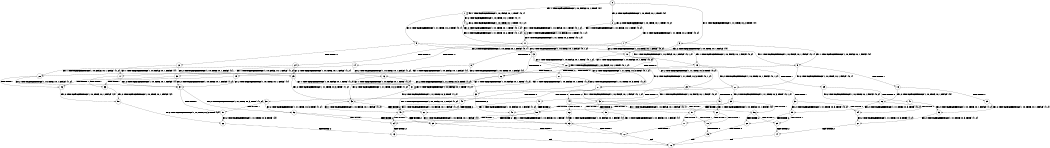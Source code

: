 digraph BCG {
size = "7, 10.5";
center = TRUE;
node [shape = circle];
0 [peripheries = 2];
0 -> 1 [label = "EX !1 !ATOMIC_EXCH_BRANCH (1, +0, FALSE, +0, 1, TRUE) !{0}"];
0 -> 2 [label = "EX !2 !ATOMIC_EXCH_BRANCH (1, +0, TRUE, +0, 1, TRUE) !{0}"];
0 -> 3 [label = "EX !0 !ATOMIC_EXCH_BRANCH (1, +1, TRUE, +0, 2, TRUE) !{0}"];
1 -> 4 [label = "EX !2 !ATOMIC_EXCH_BRANCH (1, +0, TRUE, +0, 1, TRUE) !{0, 1}"];
1 -> 5 [label = "EX !0 !ATOMIC_EXCH_BRANCH (1, +1, TRUE, +0, 2, TRUE) !{0, 1}"];
1 -> 1 [label = "EX !1 !ATOMIC_EXCH_BRANCH (1, +0, FALSE, +0, 1, TRUE) !{0, 1}"];
2 -> 6 [label = "EX !1 !ATOMIC_EXCH_BRANCH (1, +0, FALSE, +0, 1, TRUE) !{0, 2}"];
2 -> 7 [label = "EX !0 !ATOMIC_EXCH_BRANCH (1, +1, TRUE, +0, 2, TRUE) !{0, 2}"];
2 -> 2 [label = "EX !2 !ATOMIC_EXCH_BRANCH (1, +0, TRUE, +0, 1, TRUE) !{0, 2}"];
3 -> 8 [label = "TERMINATE !0"];
3 -> 9 [label = "EX !1 !ATOMIC_EXCH_BRANCH (1, +0, FALSE, +0, 1, FALSE) !{0}"];
3 -> 10 [label = "EX !2 !ATOMIC_EXCH_BRANCH (1, +0, TRUE, +0, 1, FALSE) !{0}"];
4 -> 11 [label = "EX !0 !ATOMIC_EXCH_BRANCH (1, +1, TRUE, +0, 2, TRUE) !{0, 1, 2}"];
4 -> 4 [label = "EX !2 !ATOMIC_EXCH_BRANCH (1, +0, TRUE, +0, 1, TRUE) !{0, 1, 2}"];
4 -> 6 [label = "EX !1 !ATOMIC_EXCH_BRANCH (1, +0, FALSE, +0, 1, TRUE) !{0, 1, 2}"];
5 -> 12 [label = "TERMINATE !0"];
5 -> 13 [label = "EX !2 !ATOMIC_EXCH_BRANCH (1, +0, TRUE, +0, 1, FALSE) !{0, 1}"];
5 -> 9 [label = "EX !1 !ATOMIC_EXCH_BRANCH (1, +0, FALSE, +0, 1, FALSE) !{0, 1}"];
6 -> 11 [label = "EX !0 !ATOMIC_EXCH_BRANCH (1, +1, TRUE, +0, 2, TRUE) !{0, 1, 2}"];
6 -> 4 [label = "EX !2 !ATOMIC_EXCH_BRANCH (1, +0, TRUE, +0, 1, TRUE) !{0, 1, 2}"];
6 -> 6 [label = "EX !1 !ATOMIC_EXCH_BRANCH (1, +0, FALSE, +0, 1, TRUE) !{0, 1, 2}"];
7 -> 14 [label = "TERMINATE !0"];
7 -> 15 [label = "EX !1 !ATOMIC_EXCH_BRANCH (1, +0, FALSE, +0, 1, FALSE) !{0, 2}"];
7 -> 10 [label = "EX !2 !ATOMIC_EXCH_BRANCH (1, +0, TRUE, +0, 1, FALSE) !{0, 2}"];
8 -> 16 [label = "EX !2 !ATOMIC_EXCH_BRANCH (1, +0, TRUE, +0, 1, FALSE) !{1}"];
8 -> 17 [label = "EX !1 !ATOMIC_EXCH_BRANCH (1, +0, FALSE, +0, 1, FALSE) !{1}"];
9 -> 18 [label = "TERMINATE !1"];
9 -> 19 [label = "TERMINATE !0"];
9 -> 20 [label = "EX !2 !ATOMIC_EXCH_BRANCH (1, +0, TRUE, +0, 1, FALSE) !{0, 1}"];
10 -> 21 [label = "TERMINATE !0"];
10 -> 22 [label = "EX !1 !ATOMIC_EXCH_BRANCH (1, +0, FALSE, +0, 1, TRUE) !{0, 2}"];
10 -> 23 [label = "EX !2 !ATOMIC_EXCH_BRANCH (1, +1, TRUE, +0, 3, TRUE) !{0, 2}"];
11 -> 24 [label = "TERMINATE !0"];
11 -> 13 [label = "EX !2 !ATOMIC_EXCH_BRANCH (1, +0, TRUE, +0, 1, FALSE) !{0, 1, 2}"];
11 -> 15 [label = "EX !1 !ATOMIC_EXCH_BRANCH (1, +0, FALSE, +0, 1, FALSE) !{0, 1, 2}"];
12 -> 25 [label = "EX !2 !ATOMIC_EXCH_BRANCH (1, +0, TRUE, +0, 1, FALSE) !{1}"];
12 -> 17 [label = "EX !1 !ATOMIC_EXCH_BRANCH (1, +0, FALSE, +0, 1, FALSE) !{1}"];
13 -> 26 [label = "TERMINATE !0"];
13 -> 27 [label = "EX !2 !ATOMIC_EXCH_BRANCH (1, +1, TRUE, +0, 3, TRUE) !{0, 1, 2}"];
13 -> 22 [label = "EX !1 !ATOMIC_EXCH_BRANCH (1, +0, FALSE, +0, 1, TRUE) !{0, 1, 2}"];
14 -> 28 [label = "EX !1 !ATOMIC_EXCH_BRANCH (1, +0, FALSE, +0, 1, FALSE) !{1, 2}"];
14 -> 16 [label = "EX !2 !ATOMIC_EXCH_BRANCH (1, +0, TRUE, +0, 1, FALSE) !{1, 2}"];
15 -> 29 [label = "TERMINATE !1"];
15 -> 30 [label = "TERMINATE !0"];
15 -> 20 [label = "EX !2 !ATOMIC_EXCH_BRANCH (1, +0, TRUE, +0, 1, FALSE) !{0, 1, 2}"];
16 -> 31 [label = "EX !1 !ATOMIC_EXCH_BRANCH (1, +0, FALSE, +0, 1, TRUE) !{1, 2}"];
16 -> 32 [label = "EX !2 !ATOMIC_EXCH_BRANCH (1, +1, TRUE, +0, 3, TRUE) !{1, 2}"];
17 -> 33 [label = "TERMINATE !1"];
17 -> 34 [label = "EX !2 !ATOMIC_EXCH_BRANCH (1, +0, TRUE, +0, 1, FALSE) !{1}"];
18 -> 35 [label = "TERMINATE !0"];
18 -> 36 [label = "EX !2 !ATOMIC_EXCH_BRANCH (1, +0, TRUE, +0, 1, FALSE) !{0}"];
19 -> 33 [label = "TERMINATE !1"];
19 -> 34 [label = "EX !2 !ATOMIC_EXCH_BRANCH (1, +0, TRUE, +0, 1, FALSE) !{1}"];
20 -> 37 [label = "TERMINATE !1"];
20 -> 38 [label = "TERMINATE !0"];
20 -> 39 [label = "EX !2 !ATOMIC_EXCH_BRANCH (1, +1, TRUE, +0, 3, TRUE) !{0, 1, 2}"];
21 -> 31 [label = "EX !1 !ATOMIC_EXCH_BRANCH (1, +0, FALSE, +0, 1, TRUE) !{1, 2}"];
21 -> 32 [label = "EX !2 !ATOMIC_EXCH_BRANCH (1, +1, TRUE, +0, 3, TRUE) !{1, 2}"];
22 -> 26 [label = "TERMINATE !0"];
22 -> 27 [label = "EX !2 !ATOMIC_EXCH_BRANCH (1, +1, TRUE, +0, 3, TRUE) !{0, 1, 2}"];
22 -> 22 [label = "EX !1 !ATOMIC_EXCH_BRANCH (1, +0, FALSE, +0, 1, TRUE) !{0, 1, 2}"];
23 -> 40 [label = "TERMINATE !2"];
23 -> 41 [label = "TERMINATE !0"];
23 -> 42 [label = "EX !1 !ATOMIC_EXCH_BRANCH (1, +0, FALSE, +0, 1, FALSE) !{0, 2}"];
24 -> 25 [label = "EX !2 !ATOMIC_EXCH_BRANCH (1, +0, TRUE, +0, 1, FALSE) !{1, 2}"];
24 -> 28 [label = "EX !1 !ATOMIC_EXCH_BRANCH (1, +0, FALSE, +0, 1, FALSE) !{1, 2}"];
25 -> 43 [label = "EX !2 !ATOMIC_EXCH_BRANCH (1, +1, TRUE, +0, 3, TRUE) !{1, 2}"];
25 -> 31 [label = "EX !1 !ATOMIC_EXCH_BRANCH (1, +0, FALSE, +0, 1, TRUE) !{1, 2}"];
26 -> 43 [label = "EX !2 !ATOMIC_EXCH_BRANCH (1, +1, TRUE, +0, 3, TRUE) !{1, 2}"];
26 -> 31 [label = "EX !1 !ATOMIC_EXCH_BRANCH (1, +0, FALSE, +0, 1, TRUE) !{1, 2}"];
27 -> 44 [label = "TERMINATE !2"];
27 -> 45 [label = "TERMINATE !0"];
27 -> 42 [label = "EX !1 !ATOMIC_EXCH_BRANCH (1, +0, FALSE, +0, 1, FALSE) !{0, 1, 2}"];
28 -> 46 [label = "TERMINATE !1"];
28 -> 34 [label = "EX !2 !ATOMIC_EXCH_BRANCH (1, +0, TRUE, +0, 1, FALSE) !{1, 2}"];
29 -> 47 [label = "TERMINATE !0"];
29 -> 36 [label = "EX !2 !ATOMIC_EXCH_BRANCH (1, +0, TRUE, +0, 1, FALSE) !{0, 2}"];
30 -> 46 [label = "TERMINATE !1"];
30 -> 34 [label = "EX !2 !ATOMIC_EXCH_BRANCH (1, +0, TRUE, +0, 1, FALSE) !{1, 2}"];
31 -> 43 [label = "EX !2 !ATOMIC_EXCH_BRANCH (1, +1, TRUE, +0, 3, TRUE) !{1, 2}"];
31 -> 31 [label = "EX !1 !ATOMIC_EXCH_BRANCH (1, +0, FALSE, +0, 1, TRUE) !{1, 2}"];
32 -> 48 [label = "TERMINATE !2"];
32 -> 49 [label = "EX !1 !ATOMIC_EXCH_BRANCH (1, +0, FALSE, +0, 1, FALSE) !{1, 2}"];
33 -> 50 [label = "EX !2 !ATOMIC_EXCH_BRANCH (1, +0, TRUE, +0, 1, FALSE) !{2}"];
34 -> 51 [label = "TERMINATE !1"];
34 -> 52 [label = "EX !2 !ATOMIC_EXCH_BRANCH (1, +1, TRUE, +0, 3, TRUE) !{1, 2}"];
35 -> 53 [label = "EX !2 !ATOMIC_EXCH_BRANCH (1, +0, TRUE, +0, 1, FALSE) !{1, 2}"];
36 -> 54 [label = "TERMINATE !0"];
36 -> 55 [label = "EX !2 !ATOMIC_EXCH_BRANCH (1, +1, TRUE, +0, 3, TRUE) !{0, 2}"];
37 -> 54 [label = "TERMINATE !0"];
37 -> 55 [label = "EX !2 !ATOMIC_EXCH_BRANCH (1, +1, TRUE, +0, 3, TRUE) !{0, 2}"];
38 -> 51 [label = "TERMINATE !1"];
38 -> 52 [label = "EX !2 !ATOMIC_EXCH_BRANCH (1, +1, TRUE, +0, 3, TRUE) !{1, 2}"];
39 -> 56 [label = "TERMINATE !1"];
39 -> 57 [label = "TERMINATE !2"];
39 -> 58 [label = "TERMINATE !0"];
40 -> 59 [label = "TERMINATE !0"];
40 -> 60 [label = "EX !1 !ATOMIC_EXCH_BRANCH (1, +0, FALSE, +0, 1, FALSE) !{0}"];
41 -> 48 [label = "TERMINATE !2"];
41 -> 49 [label = "EX !1 !ATOMIC_EXCH_BRANCH (1, +0, FALSE, +0, 1, FALSE) !{1, 2}"];
42 -> 56 [label = "TERMINATE !1"];
42 -> 57 [label = "TERMINATE !2"];
42 -> 58 [label = "TERMINATE !0"];
43 -> 61 [label = "TERMINATE !2"];
43 -> 49 [label = "EX !1 !ATOMIC_EXCH_BRANCH (1, +0, FALSE, +0, 1, FALSE) !{1, 2}"];
44 -> 62 [label = "TERMINATE !0"];
44 -> 60 [label = "EX !1 !ATOMIC_EXCH_BRANCH (1, +0, FALSE, +0, 1, FALSE) !{0, 1}"];
45 -> 61 [label = "TERMINATE !2"];
45 -> 49 [label = "EX !1 !ATOMIC_EXCH_BRANCH (1, +0, FALSE, +0, 1, FALSE) !{1, 2}"];
46 -> 50 [label = "EX !2 !ATOMIC_EXCH_BRANCH (1, +0, TRUE, +0, 1, FALSE) !{2}"];
47 -> 53 [label = "EX !2 !ATOMIC_EXCH_BRANCH (1, +0, TRUE, +0, 1, FALSE) !{1, 2}"];
48 -> 63 [label = "EX !1 !ATOMIC_EXCH_BRANCH (1, +0, FALSE, +0, 1, FALSE) !{1}"];
49 -> 64 [label = "TERMINATE !1"];
49 -> 65 [label = "TERMINATE !2"];
50 -> 66 [label = "EX !2 !ATOMIC_EXCH_BRANCH (1, +1, TRUE, +0, 3, TRUE) !{2}"];
51 -> 66 [label = "EX !2 !ATOMIC_EXCH_BRANCH (1, +1, TRUE, +0, 3, TRUE) !{2}"];
52 -> 64 [label = "TERMINATE !1"];
52 -> 65 [label = "TERMINATE !2"];
53 -> 67 [label = "EX !2 !ATOMIC_EXCH_BRANCH (1, +1, TRUE, +0, 3, TRUE) !{1, 2}"];
54 -> 67 [label = "EX !2 !ATOMIC_EXCH_BRANCH (1, +1, TRUE, +0, 3, TRUE) !{1, 2}"];
55 -> 68 [label = "TERMINATE !2"];
55 -> 69 [label = "TERMINATE !0"];
56 -> 68 [label = "TERMINATE !2"];
56 -> 69 [label = "TERMINATE !0"];
57 -> 70 [label = "TERMINATE !1"];
57 -> 71 [label = "TERMINATE !0"];
58 -> 64 [label = "TERMINATE !1"];
58 -> 65 [label = "TERMINATE !2"];
59 -> 63 [label = "EX !1 !ATOMIC_EXCH_BRANCH (1, +0, FALSE, +0, 1, FALSE) !{1}"];
60 -> 70 [label = "TERMINATE !1"];
60 -> 71 [label = "TERMINATE !0"];
61 -> 63 [label = "EX !1 !ATOMIC_EXCH_BRANCH (1, +0, FALSE, +0, 1, FALSE) !{1}"];
62 -> 63 [label = "EX !1 !ATOMIC_EXCH_BRANCH (1, +0, FALSE, +0, 1, FALSE) !{1}"];
63 -> 72 [label = "TERMINATE !1"];
64 -> 73 [label = "TERMINATE !2"];
65 -> 72 [label = "TERMINATE !1"];
66 -> 73 [label = "TERMINATE !2"];
67 -> 74 [label = "TERMINATE !2"];
68 -> 75 [label = "TERMINATE !0"];
69 -> 74 [label = "TERMINATE !2"];
70 -> 75 [label = "TERMINATE !0"];
71 -> 72 [label = "TERMINATE !1"];
72 -> 76 [label = "exit"];
73 -> 76 [label = "exit"];
74 -> 76 [label = "exit"];
75 -> 76 [label = "exit"];
}
